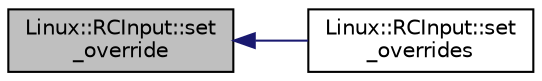 digraph "Linux::RCInput::set_override"
{
 // INTERACTIVE_SVG=YES
  edge [fontname="Helvetica",fontsize="10",labelfontname="Helvetica",labelfontsize="10"];
  node [fontname="Helvetica",fontsize="10",shape=record];
  rankdir="LR";
  Node1 [label="Linux::RCInput::set\l_override",height=0.2,width=0.4,color="black", fillcolor="grey75", style="filled", fontcolor="black"];
  Node1 -> Node2 [dir="back",color="midnightblue",fontsize="10",style="solid",fontname="Helvetica"];
  Node2 [label="Linux::RCInput::set\l_overrides",height=0.2,width=0.4,color="black", fillcolor="white", style="filled",URL="$classLinux_1_1RCInput.html#ae31f185cbd2ac562368b0b71d12992f7"];
}
